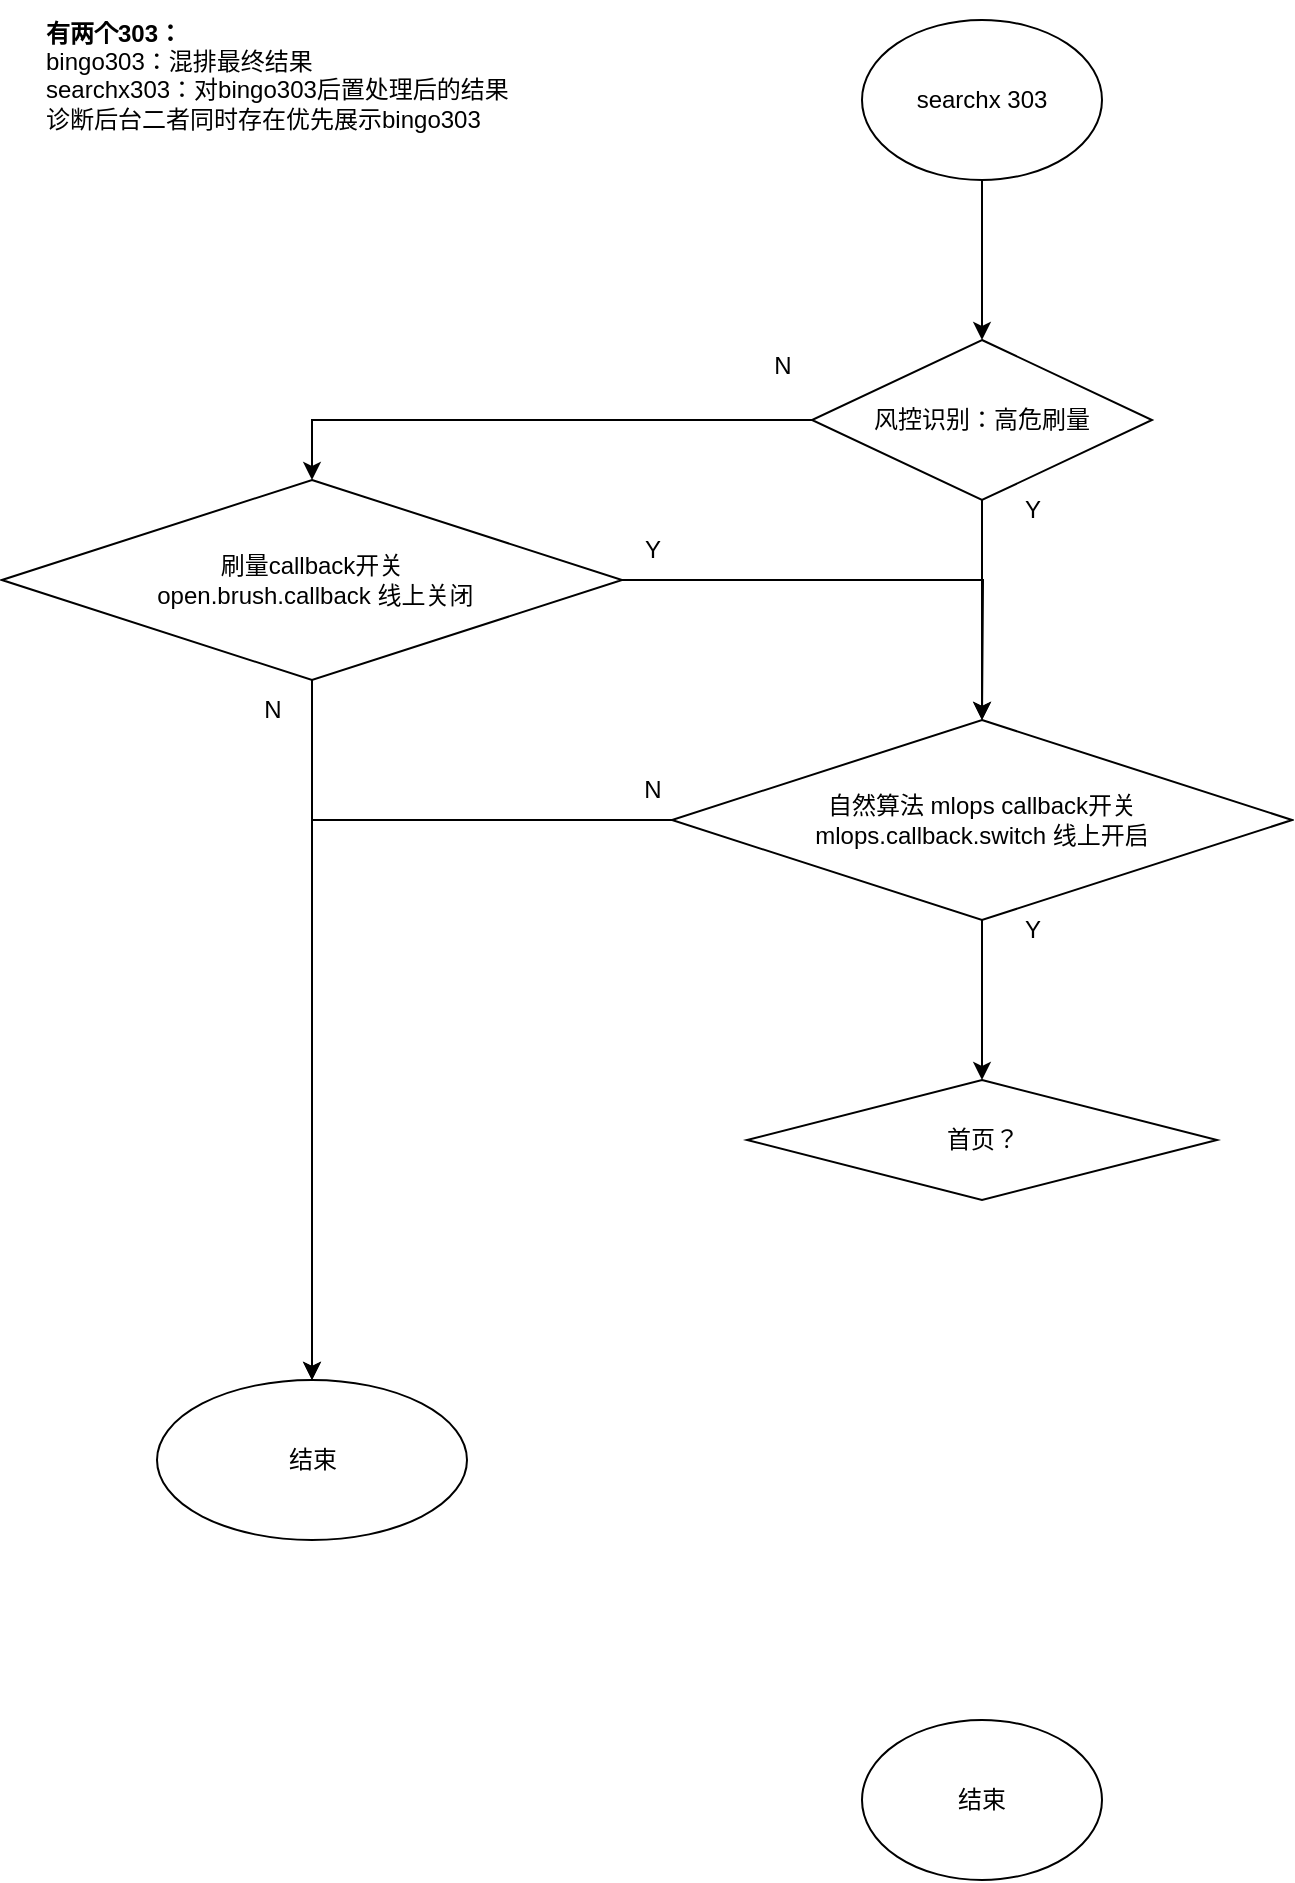 <mxfile version="24.7.14">
  <diagram name="第 1 页" id="kJ6ruK-Ss0x04oIJjGyf">
    <mxGraphModel dx="1687" dy="892" grid="1" gridSize="10" guides="1" tooltips="1" connect="1" arrows="1" fold="1" page="1" pageScale="1" pageWidth="827" pageHeight="1169" math="0" shadow="0">
      <root>
        <mxCell id="0" />
        <mxCell id="1" parent="0" />
        <mxCell id="g8HIUZK8w_mc1hn0HHyK-4" value="&lt;b&gt;有两个303：&lt;/b&gt;&lt;br&gt;bingo303：混排最终结果&lt;br&gt;searchx303：对bingo303后置处理后的结果&lt;br&gt;诊断后台二者同时存在优先展示bingo303&lt;div&gt;&lt;br&gt;&lt;/div&gt;" style="text;html=1;align=left;verticalAlign=middle;resizable=0;points=[];autosize=1;strokeColor=none;fillColor=none;" vertex="1" parent="1">
          <mxGeometry x="140" y="60" width="250" height="90" as="geometry" />
        </mxCell>
        <mxCell id="g8HIUZK8w_mc1hn0HHyK-14" value="" style="edgeStyle=orthogonalEdgeStyle;rounded=0;orthogonalLoop=1;jettySize=auto;html=1;" edge="1" parent="1" source="g8HIUZK8w_mc1hn0HHyK-10" target="g8HIUZK8w_mc1hn0HHyK-13">
          <mxGeometry relative="1" as="geometry" />
        </mxCell>
        <mxCell id="g8HIUZK8w_mc1hn0HHyK-10" value="searchx 303" style="ellipse;whiteSpace=wrap;html=1;" vertex="1" parent="1">
          <mxGeometry x="550" y="70" width="120" height="80" as="geometry" />
        </mxCell>
        <mxCell id="g8HIUZK8w_mc1hn0HHyK-34" style="edgeStyle=orthogonalEdgeStyle;rounded=0;orthogonalLoop=1;jettySize=auto;html=1;entryX=0.5;entryY=0;entryDx=0;entryDy=0;" edge="1" parent="1" source="g8HIUZK8w_mc1hn0HHyK-13" target="g8HIUZK8w_mc1hn0HHyK-25">
          <mxGeometry relative="1" as="geometry" />
        </mxCell>
        <mxCell id="g8HIUZK8w_mc1hn0HHyK-37" style="edgeStyle=orthogonalEdgeStyle;rounded=0;orthogonalLoop=1;jettySize=auto;html=1;entryX=0.5;entryY=0;entryDx=0;entryDy=0;" edge="1" parent="1" source="g8HIUZK8w_mc1hn0HHyK-13">
          <mxGeometry relative="1" as="geometry">
            <mxPoint x="610" y="420" as="targetPoint" />
          </mxGeometry>
        </mxCell>
        <mxCell id="g8HIUZK8w_mc1hn0HHyK-13" value="风控识别：高危刷量" style="rhombus;whiteSpace=wrap;html=1;" vertex="1" parent="1">
          <mxGeometry x="525" y="230" width="170" height="80" as="geometry" />
        </mxCell>
        <mxCell id="g8HIUZK8w_mc1hn0HHyK-38" style="edgeStyle=orthogonalEdgeStyle;rounded=0;orthogonalLoop=1;jettySize=auto;html=1;entryX=0.5;entryY=0;entryDx=0;entryDy=0;" edge="1" parent="1" source="g8HIUZK8w_mc1hn0HHyK-25">
          <mxGeometry relative="1" as="geometry">
            <mxPoint x="610" y="420" as="targetPoint" />
          </mxGeometry>
        </mxCell>
        <mxCell id="g8HIUZK8w_mc1hn0HHyK-43" value="" style="edgeStyle=orthogonalEdgeStyle;rounded=0;orthogonalLoop=1;jettySize=auto;html=1;" edge="1" parent="1" source="g8HIUZK8w_mc1hn0HHyK-25" target="g8HIUZK8w_mc1hn0HHyK-42">
          <mxGeometry relative="1" as="geometry" />
        </mxCell>
        <mxCell id="g8HIUZK8w_mc1hn0HHyK-25" value="刷量callback开关&lt;br&gt;&amp;nbsp;open.brush.callback 线上关闭" style="rhombus;whiteSpace=wrap;html=1;" vertex="1" parent="1">
          <mxGeometry x="120" y="300" width="310" height="100" as="geometry" />
        </mxCell>
        <mxCell id="g8HIUZK8w_mc1hn0HHyK-27" value="结束" style="ellipse;whiteSpace=wrap;html=1;" vertex="1" parent="1">
          <mxGeometry x="550" y="920" width="120" height="80" as="geometry" />
        </mxCell>
        <mxCell id="g8HIUZK8w_mc1hn0HHyK-35" value="N" style="text;html=1;align=center;verticalAlign=middle;resizable=0;points=[];autosize=1;strokeColor=none;fillColor=none;" vertex="1" parent="1">
          <mxGeometry x="495" y="228" width="30" height="30" as="geometry" />
        </mxCell>
        <mxCell id="g8HIUZK8w_mc1hn0HHyK-36" value="Y" style="text;html=1;align=center;verticalAlign=middle;resizable=0;points=[];autosize=1;strokeColor=none;fillColor=none;" vertex="1" parent="1">
          <mxGeometry x="620" y="300" width="30" height="30" as="geometry" />
        </mxCell>
        <mxCell id="g8HIUZK8w_mc1hn0HHyK-39" value="Y" style="text;html=1;align=center;verticalAlign=middle;resizable=0;points=[];autosize=1;strokeColor=none;fillColor=none;" vertex="1" parent="1">
          <mxGeometry x="430" y="320" width="30" height="30" as="geometry" />
        </mxCell>
        <mxCell id="g8HIUZK8w_mc1hn0HHyK-42" value="结束" style="ellipse;whiteSpace=wrap;html=1;" vertex="1" parent="1">
          <mxGeometry x="197.5" y="750" width="155" height="80" as="geometry" />
        </mxCell>
        <mxCell id="g8HIUZK8w_mc1hn0HHyK-50" style="edgeStyle=orthogonalEdgeStyle;rounded=0;orthogonalLoop=1;jettySize=auto;html=1;entryX=0.5;entryY=0;entryDx=0;entryDy=0;" edge="1" parent="1" source="g8HIUZK8w_mc1hn0HHyK-46" target="g8HIUZK8w_mc1hn0HHyK-42">
          <mxGeometry relative="1" as="geometry" />
        </mxCell>
        <mxCell id="g8HIUZK8w_mc1hn0HHyK-56" value="" style="edgeStyle=orthogonalEdgeStyle;rounded=0;orthogonalLoop=1;jettySize=auto;html=1;" edge="1" parent="1" source="g8HIUZK8w_mc1hn0HHyK-46" target="g8HIUZK8w_mc1hn0HHyK-55">
          <mxGeometry relative="1" as="geometry" />
        </mxCell>
        <mxCell id="g8HIUZK8w_mc1hn0HHyK-46" value="自然算法 mlops callback开关&lt;div&gt;mlops.callback.switch 线上开启&lt;br&gt;&lt;/div&gt;" style="rhombus;whiteSpace=wrap;html=1;" vertex="1" parent="1">
          <mxGeometry x="455" y="420" width="310" height="100" as="geometry" />
        </mxCell>
        <mxCell id="g8HIUZK8w_mc1hn0HHyK-47" value="N" style="text;html=1;align=center;verticalAlign=middle;resizable=0;points=[];autosize=1;strokeColor=none;fillColor=none;" vertex="1" parent="1">
          <mxGeometry x="240" y="400" width="30" height="30" as="geometry" />
        </mxCell>
        <mxCell id="g8HIUZK8w_mc1hn0HHyK-51" value="N" style="text;html=1;align=center;verticalAlign=middle;resizable=0;points=[];autosize=1;strokeColor=none;fillColor=none;" vertex="1" parent="1">
          <mxGeometry x="430" y="440" width="30" height="30" as="geometry" />
        </mxCell>
        <mxCell id="g8HIUZK8w_mc1hn0HHyK-52" value="Y" style="text;html=1;align=center;verticalAlign=middle;resizable=0;points=[];autosize=1;strokeColor=none;fillColor=none;" vertex="1" parent="1">
          <mxGeometry x="620" y="510" width="30" height="30" as="geometry" />
        </mxCell>
        <mxCell id="g8HIUZK8w_mc1hn0HHyK-55" value="首页？" style="rhombus;whiteSpace=wrap;html=1;" vertex="1" parent="1">
          <mxGeometry x="492.5" y="600" width="235" height="60" as="geometry" />
        </mxCell>
      </root>
    </mxGraphModel>
  </diagram>
</mxfile>
